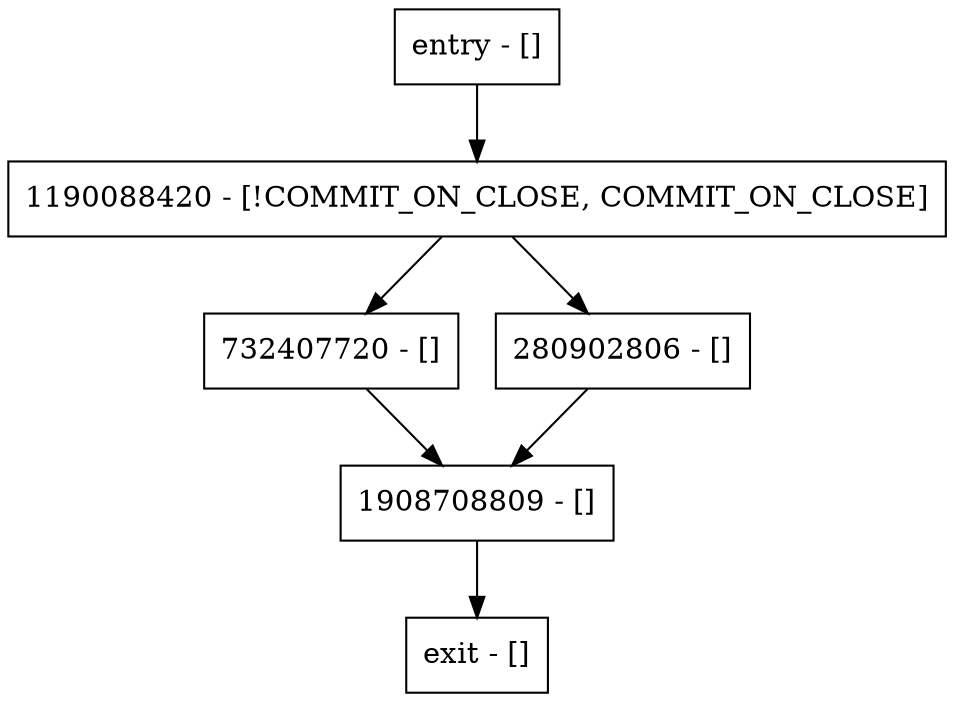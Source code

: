 digraph close {
node [shape=record];
entry [label="entry - []"];
exit [label="exit - []"];
732407720 [label="732407720 - []"];
1190088420 [label="1190088420 - [!COMMIT_ON_CLOSE, COMMIT_ON_CLOSE]"];
280902806 [label="280902806 - []"];
1908708809 [label="1908708809 - []"];
entry;
exit;
entry -> 1190088420;
732407720 -> 1908708809;
1190088420 -> 732407720;
1190088420 -> 280902806;
280902806 -> 1908708809;
1908708809 -> exit;
}
